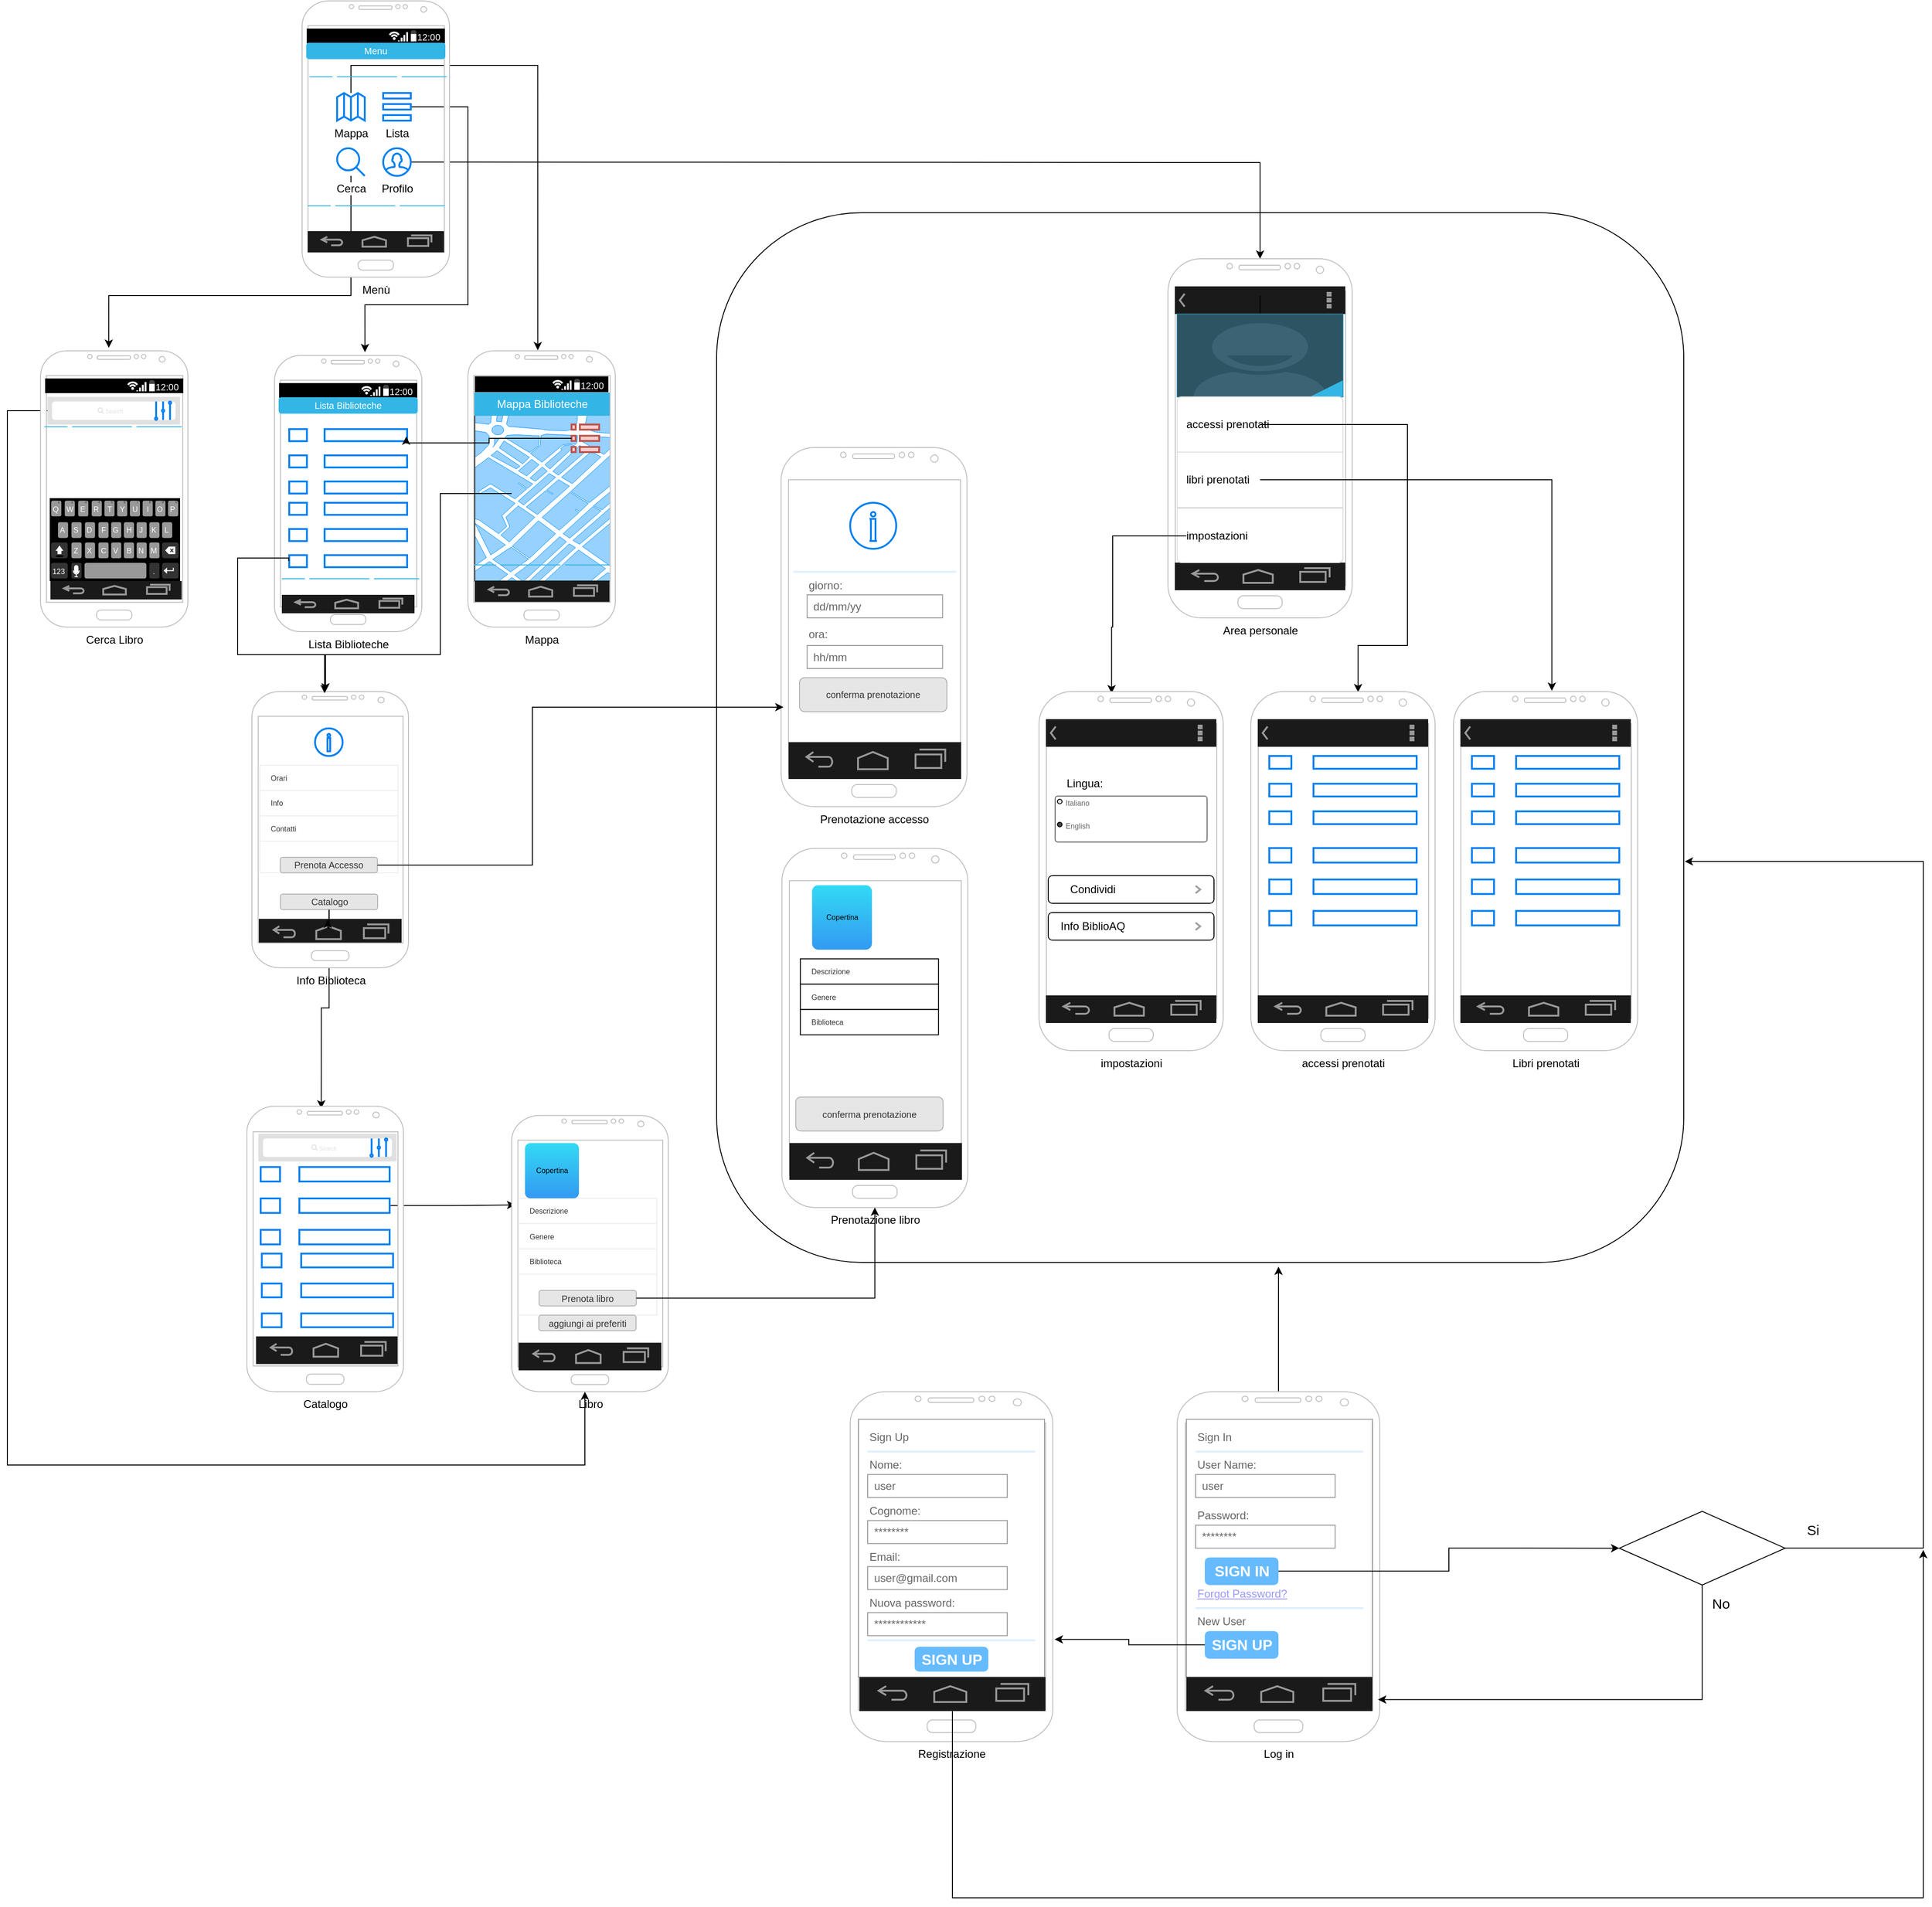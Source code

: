 <mxfile version="14.6.13" type="device"><diagram id="ijI4AhjlAo1xpwLJcFQk" name="Page-1"><mxGraphModel dx="2016" dy="964" grid="1" gridSize="10" guides="1" tooltips="1" connect="1" arrows="1" fold="1" page="1" pageScale="1" pageWidth="827" pageHeight="1169" math="0" shadow="0"><root><mxCell id="0"/><mxCell id="1" parent="0"/><mxCell id="q-O5Uc_T0lp0ECGWSvru-438" value="Ar" style="whiteSpace=wrap;html=1;rounded=1;" parent="1" vertex="1"><mxGeometry x="840" y="400" width="1050" height="1140" as="geometry"/></mxCell><mxCell id="q-O5Uc_T0lp0ECGWSvru-309" style="edgeStyle=orthogonalEdgeStyle;rounded=0;orthogonalLoop=1;jettySize=auto;html=1;entryX=0.474;entryY=-0.002;entryDx=0;entryDy=0;entryPerimeter=0;" parent="1" edge="1"><mxGeometry relative="1" as="geometry"><Array as="points"><mxPoint x="443" y="240"/><mxPoint x="646" y="240"/></Array><mxPoint x="443" y="270" as="sourcePoint"/><mxPoint x="645.84" y="549.4" as="targetPoint"/></mxGeometry></mxCell><mxCell id="q-O5Uc_T0lp0ECGWSvru-310" style="edgeStyle=orthogonalEdgeStyle;rounded=0;orthogonalLoop=1;jettySize=auto;html=1;entryX=0.739;entryY=0.005;entryDx=0;entryDy=0;entryPerimeter=0;" parent="1" edge="1"><mxGeometry relative="1" as="geometry"><Array as="points"><mxPoint x="570" y="285"/><mxPoint x="570" y="500"/><mxPoint x="458" y="500"/></Array><mxPoint x="508" y="285" as="sourcePoint"/><mxPoint x="458.24" y="551.5" as="targetPoint"/></mxGeometry></mxCell><mxCell id="q-O5Uc_T0lp0ECGWSvru-311" style="edgeStyle=orthogonalEdgeStyle;rounded=0;orthogonalLoop=1;jettySize=auto;html=1;entryX=0.463;entryY=-0.011;entryDx=0;entryDy=0;entryPerimeter=0;" parent="1" target="q-O5Uc_T0lp0ECGWSvru-279" edge="1"><mxGeometry relative="1" as="geometry"><Array as="points"><mxPoint x="443" y="490"/><mxPoint x="180" y="490"/></Array><mxPoint x="443" y="360" as="sourcePoint"/></mxGeometry></mxCell><mxCell id="q-O5Uc_T0lp0ECGWSvru-321" style="edgeStyle=orthogonalEdgeStyle;rounded=0;orthogonalLoop=1;jettySize=auto;html=1;" parent="1" target="q-O5Uc_T0lp0ECGWSvru-312" edge="1"><mxGeometry relative="1" as="geometry"><mxPoint x="508" y="345" as="sourcePoint"/></mxGeometry></mxCell><mxCell id="q-O5Uc_T0lp0ECGWSvru-364" style="edgeStyle=orthogonalEdgeStyle;rounded=0;orthogonalLoop=1;jettySize=auto;html=1;" parent="1" source="q-O5Uc_T0lp0ECGWSvru-285" target="q-O5Uc_T0lp0ECGWSvru-340" edge="1"><mxGeometry relative="1" as="geometry"><Array as="points"><mxPoint x="70" y="615"/><mxPoint x="70" y="1760"/><mxPoint x="697" y="1760"/></Array></mxGeometry></mxCell><mxCell id="q-O5Uc_T0lp0ECGWSvru-279" value="Cerca Libro" style="verticalLabelPosition=bottom;verticalAlign=top;html=1;shadow=0;dashed=0;strokeWidth=1;shape=mxgraph.android.phone2;strokeColor=#c0c0c0;" parent="1" vertex="1"><mxGeometry x="106" y="550" width="160" height="300" as="geometry"/></mxCell><mxCell id="q-O5Uc_T0lp0ECGWSvru-280" value="" style="strokeWidth=1;html=1;shadow=0;dashed=0;shape=mxgraph.android.statusBar;align=center;fillColor=#000000;strokeColor=#ffffff;fontColor=#ffffff;fontSize=10;" parent="1" vertex="1"><mxGeometry x="111" y="580" width="150" height="15.83" as="geometry"/></mxCell><mxCell id="q-O5Uc_T0lp0ECGWSvru-281" value="" style="verticalLabelPosition=bottom;verticalAlign=top;html=1;shadow=0;dashed=0;strokeWidth=1;shape=mxgraph.android.indeterminate_progress_bar;strokeColor=#33B5E5;pointerEvents=1;rounded=1;gradientColor=none;" parent="1" vertex="1"><mxGeometry x="110.25" y="630" width="149" height="5" as="geometry"/></mxCell><mxCell id="q-O5Uc_T0lp0ECGWSvru-282" value="" style="verticalLabelPosition=bottom;verticalAlign=top;html=1;shadow=0;dashed=0;strokeWidth=1;shape=mxgraph.android.keyboard;" parent="1" vertex="1"><mxGeometry x="116" y="710" width="141.5" height="90" as="geometry"/></mxCell><mxCell id="q-O5Uc_T0lp0ECGWSvru-283" value="" style="shape=rect;fillColor=#e0e0e0;strokeColor=none;" parent="1" vertex="1"><mxGeometry x="113.5" y="600" width="144" height="30" as="geometry"/></mxCell><mxCell id="q-O5Uc_T0lp0ECGWSvru-284" value="" style="html=1;strokeWidth=1;shadow=0;dashed=0;shape=mxgraph.ios7ui.marginRect;rx=3;ry=3;rectMargin=5;strokeColor=none;" parent="q-O5Uc_T0lp0ECGWSvru-283" vertex="1"><mxGeometry width="144" height="30" as="geometry"/></mxCell><mxCell id="q-O5Uc_T0lp0ECGWSvru-285" value="Search" style="shape=mxgraph.ios7.icons.looking_glass;strokeColor=#e0e0e0;fillColor=none;fontColor=#e0e0e0;labelPosition=right;verticalLabelPosition=middle;align=left;verticalAlign=middle;fontSize=6;fontStyle=0;spacingTop=2;" parent="q-O5Uc_T0lp0ECGWSvru-283" vertex="1"><mxGeometry x="0.5" y="0.5" width="6" height="6" relative="1" as="geometry"><mxPoint x="-17" y="-3" as="offset"/></mxGeometry></mxCell><mxCell id="q-O5Uc_T0lp0ECGWSvru-286" value="" style="html=1;verticalLabelPosition=bottom;align=center;labelBackgroundColor=#ffffff;verticalAlign=top;strokeWidth=2;strokeColor=#0080F0;shadow=0;dashed=0;shape=mxgraph.ios7.icons.volume;pointerEvents=1" parent="q-O5Uc_T0lp0ECGWSvru-283" vertex="1"><mxGeometry x="116.78" y="5" width="17.561" height="20" as="geometry"/></mxCell><mxCell id="q-O5Uc_T0lp0ECGWSvru-287" value="" style="verticalLabelPosition=bottom;verticalAlign=top;html=1;shadow=0;dashed=0;strokeWidth=2;shape=mxgraph.android.navigation_bar_1;fillColor=#1A1A1A;strokeColor=#999999;" parent="1" vertex="1"><mxGeometry x="116.75" y="800" width="142.5" height="20" as="geometry"/></mxCell><mxCell id="q-O5Uc_T0lp0ECGWSvru-312" value="Area personale" style="verticalLabelPosition=bottom;verticalAlign=top;html=1;shadow=0;dashed=0;strokeWidth=1;shape=mxgraph.android.phone2;strokeColor=#c0c0c0;" parent="1" vertex="1"><mxGeometry x="1330" y="450" width="200" height="390" as="geometry"/></mxCell><mxCell id="q-O5Uc_T0lp0ECGWSvru-313" value="" style="verticalLabelPosition=bottom;verticalAlign=top;html=1;shadow=0;dashed=0;strokeWidth=2;shape=mxgraph.android.navigation_bar_1;fillColor=#1A1A1A;strokeColor=#999999;" parent="1" vertex="1"><mxGeometry x="1337.5" y="780" width="185" height="30" as="geometry"/></mxCell><mxCell id="q-O5Uc_T0lp0ECGWSvru-314" value="" style="strokeWidth=1;html=1;shadow=0;dashed=0;shape=mxgraph.android.action_bar;fillColor=#1A1A1A;strokeColor=#c0c0c0;strokeWidth=2;fontColor=#FFFFFF;" parent="1" vertex="1"><mxGeometry x="1337.5" y="480" width="185" height="30" as="geometry"/></mxCell><mxCell id="q-O5Uc_T0lp0ECGWSvru-315" value="" style="edgeStyle=orthogonalEdgeStyle;rounded=0;orthogonalLoop=1;jettySize=auto;html=1;" parent="1" source="q-O5Uc_T0lp0ECGWSvru-316" target="q-O5Uc_T0lp0ECGWSvru-314" edge="1"><mxGeometry relative="1" as="geometry"/></mxCell><mxCell id="q-O5Uc_T0lp0ECGWSvru-316" value="" style="verticalLabelPosition=bottom;verticalAlign=top;html=1;shadow=0;dashed=0;strokeWidth=1;shape=mxgraph.android.contact_badge_focused;" parent="1" vertex="1"><mxGeometry x="1340" y="510" width="180" height="90" as="geometry"/></mxCell><mxCell id="q-O5Uc_T0lp0ECGWSvru-317" value="" style="html=1;shadow=0;dashed=0;shape=mxgraph.bootstrap.rrect;rSize=5;strokeColor=#DFDFDF;html=1;whiteSpace=wrap;fillColor=#FFFFFF;fontColor=#000000;" parent="1" vertex="1"><mxGeometry x="1340" y="600" width="180" height="180" as="geometry"/></mxCell><mxCell id="q-O5Uc_T0lp0ECGWSvru-318" value="accessi prenotati" style="strokeColor=inherit;fillColor=inherit;gradientColor=inherit;fontColor=inherit;html=1;shadow=0;dashed=0;shape=mxgraph.bootstrap.topButton;rSize=5;perimeter=none;whiteSpace=wrap;resizeWidth=1;align=left;spacing=10;" parent="q-O5Uc_T0lp0ECGWSvru-317" vertex="1"><mxGeometry width="180" height="60" relative="1" as="geometry"/></mxCell><mxCell id="q-O5Uc_T0lp0ECGWSvru-319" value="libri prenotati" style="strokeColor=inherit;fillColor=inherit;gradientColor=inherit;fontColor=inherit;html=1;shadow=0;dashed=0;perimeter=none;whiteSpace=wrap;resizeWidth=1;align=left;spacing=10;" parent="q-O5Uc_T0lp0ECGWSvru-317" vertex="1"><mxGeometry width="180" height="60" relative="1" as="geometry"><mxPoint y="60" as="offset"/></mxGeometry></mxCell><mxCell id="q-O5Uc_T0lp0ECGWSvru-320" value="impostazioni" style="strokeColor=inherit;fillColor=inherit;gradientColor=inherit;fontColor=inherit;html=1;shadow=0;dashed=0;shape=mxgraph.bootstrap.bottomButton;rSize=5;perimeter=none;whiteSpace=wrap;resizeWidth=1;resizeHeight=0;align=left;spacing=10;" parent="q-O5Uc_T0lp0ECGWSvru-317" vertex="1"><mxGeometry y="1" width="180" height="59" relative="1" as="geometry"><mxPoint y="-59" as="offset"/></mxGeometry></mxCell><mxCell id="q-O5Uc_T0lp0ECGWSvru-440" style="edgeStyle=orthogonalEdgeStyle;rounded=0;orthogonalLoop=1;jettySize=auto;html=1;entryX=0.582;entryY=0.002;entryDx=0;entryDy=0;entryPerimeter=0;" parent="q-O5Uc_T0lp0ECGWSvru-317" source="q-O5Uc_T0lp0ECGWSvru-318" target="q-O5Uc_T0lp0ECGWSvru-375" edge="1"><mxGeometry relative="1" as="geometry"><Array as="points"><mxPoint x="250" y="30"/><mxPoint x="250" y="270"/><mxPoint x="196" y="270"/></Array></mxGeometry></mxCell><mxCell id="q-O5Uc_T0lp0ECGWSvru-441" style="edgeStyle=orthogonalEdgeStyle;rounded=0;orthogonalLoop=1;jettySize=auto;html=1;entryX=0.534;entryY=-0.002;entryDx=0;entryDy=0;entryPerimeter=0;" parent="q-O5Uc_T0lp0ECGWSvru-317" source="q-O5Uc_T0lp0ECGWSvru-319" target="q-O5Uc_T0lp0ECGWSvru-370" edge="1"><mxGeometry relative="1" as="geometry"/></mxCell><mxCell id="q-O5Uc_T0lp0ECGWSvru-444" style="edgeStyle=orthogonalEdgeStyle;rounded=0;orthogonalLoop=1;jettySize=auto;html=1;entryX=0.394;entryY=0.005;entryDx=0;entryDy=0;entryPerimeter=0;" parent="q-O5Uc_T0lp0ECGWSvru-317" target="q-O5Uc_T0lp0ECGWSvru-426" edge="1"><mxGeometry relative="1" as="geometry"><mxPoint x="10" y="151" as="sourcePoint"/><Array as="points"><mxPoint x="-70" y="151"/><mxPoint x="-70" y="250"/></Array></mxGeometry></mxCell><mxCell id="q-O5Uc_T0lp0ECGWSvru-322" value="" style="html=1;verticalLabelPosition=bottom;align=center;labelBackgroundColor=#ffffff;verticalAlign=top;strokeWidth=2;strokeColor=#0080F0;shadow=0;dashed=0;shape=mxgraph.ios7.icons.info;" parent="1" vertex="1"><mxGeometry x="404" y="960" width="30" height="30" as="geometry"/></mxCell><mxCell id="q-O5Uc_T0lp0ECGWSvru-362" style="edgeStyle=orthogonalEdgeStyle;rounded=0;orthogonalLoop=1;jettySize=auto;html=1;entryX=0.475;entryY=0.008;entryDx=0;entryDy=0;entryPerimeter=0;" parent="1" source="q-O5Uc_T0lp0ECGWSvru-323" target="q-O5Uc_T0lp0ECGWSvru-339" edge="1"><mxGeometry relative="1" as="geometry"/></mxCell><mxCell id="q-O5Uc_T0lp0ECGWSvru-323" value="Catalogo" style="rounded=1;html=1;shadow=0;dashed=0;whiteSpace=wrap;fontSize=10;fillColor=#E6E6E6;align=center;strokeColor=#B3B3B3;fontColor=#333333;" parent="1" vertex="1"><mxGeometry x="366.5" y="1140" width="105.5" height="16.88" as="geometry"/></mxCell><mxCell id="q-O5Uc_T0lp0ECGWSvru-324" value="" style="strokeWidth=1;html=1;shadow=0;dashed=0;shape=mxgraph.android.rrect;rSize=0;strokeColor=#eeeeee;fillColor=#ffffff;gradientColor=none;" parent="1" vertex="1"><mxGeometry x="344" y="1000" width="150" height="116.88" as="geometry"/></mxCell><mxCell id="q-O5Uc_T0lp0ECGWSvru-325" value="Orari" style="strokeColor=inherit;fillColor=inherit;gradientColor=inherit;strokeWidth=1;html=1;shadow=0;dashed=0;shape=mxgraph.android.rrect;rSize=0;align=left;spacingLeft=10;fontSize=8;fontColor=#333333;" parent="q-O5Uc_T0lp0ECGWSvru-324" vertex="1"><mxGeometry width="150" height="27.5" as="geometry"/></mxCell><mxCell id="q-O5Uc_T0lp0ECGWSvru-326" value="Info" style="strokeColor=inherit;fillColor=inherit;gradientColor=inherit;strokeWidth=1;html=1;shadow=0;dashed=0;shape=mxgraph.android.rrect;rSize=0;align=left;spacingLeft=10;fontSize=8;fontColor=#333333;" parent="q-O5Uc_T0lp0ECGWSvru-324" vertex="1"><mxGeometry y="27.5" width="150" height="27.5" as="geometry"/></mxCell><mxCell id="q-O5Uc_T0lp0ECGWSvru-327" value="Contatti" style="strokeColor=inherit;fillColor=inherit;gradientColor=inherit;strokeWidth=1;html=1;shadow=0;dashed=0;shape=mxgraph.android.rrect;rSize=0;align=left;spacingLeft=10;fontSize=8;fontColor=#333333;" parent="q-O5Uc_T0lp0ECGWSvru-324" vertex="1"><mxGeometry y="55.0" width="150" height="27.5" as="geometry"/></mxCell><mxCell id="q-O5Uc_T0lp0ECGWSvru-328" value="Prenota Accesso" style="rounded=1;html=1;shadow=0;dashed=0;whiteSpace=wrap;fontSize=10;fillColor=#E6E6E6;align=center;strokeColor=#B3B3B3;fontColor=#333333;" parent="q-O5Uc_T0lp0ECGWSvru-324" vertex="1"><mxGeometry x="22.25" y="100" width="105.5" height="16.88" as="geometry"/></mxCell><mxCell id="q-O5Uc_T0lp0ECGWSvru-329" value="" style="verticalLabelPosition=bottom;verticalAlign=top;html=1;shadow=0;dashed=0;strokeWidth=2;shape=mxgraph.android.navigation_bar_1;fillColor=#1A1A1A;strokeColor=#999999;" parent="1" vertex="1"><mxGeometry x="343" y="1166.88" width="155" height="30" as="geometry"/></mxCell><mxCell id="q-O5Uc_T0lp0ECGWSvru-330" style="edgeStyle=orthogonalEdgeStyle;rounded=0;orthogonalLoop=1;jettySize=auto;html=1;entryX=0.483;entryY=0.025;entryDx=0;entryDy=0;entryPerimeter=0;" parent="1" source="q-O5Uc_T0lp0ECGWSvru-323" target="q-O5Uc_T0lp0ECGWSvru-329" edge="1"><mxGeometry relative="1" as="geometry"><mxPoint x="420.5" y="1166.88" as="sourcePoint"/><mxPoint x="417.61" y="1307.5" as="targetPoint"/></mxGeometry></mxCell><mxCell id="q-O5Uc_T0lp0ECGWSvru-331" value="Info Biblioteca" style="verticalLabelPosition=bottom;verticalAlign=top;html=1;shadow=0;dashed=0;strokeWidth=1;shape=mxgraph.android.phone2;strokeColor=#c0c0c0;" parent="1" vertex="1"><mxGeometry x="335.5" y="920" width="170" height="300" as="geometry"/></mxCell><mxCell id="q-O5Uc_T0lp0ECGWSvru-332" value="" style="verticalLabelPosition=bottom;verticalAlign=top;html=1;shadow=0;dashed=0;strokeWidth=2;shape=mxgraph.android.navigation_bar_1;fillColor=#1A1A1A;strokeColor=#999999;" parent="1" vertex="1"><mxGeometry x="340" y="1620.32" width="155" height="30" as="geometry"/></mxCell><mxCell id="q-O5Uc_T0lp0ECGWSvru-363" style="edgeStyle=orthogonalEdgeStyle;rounded=0;orthogonalLoop=1;jettySize=auto;html=1;entryX=0.023;entryY=0.324;entryDx=0;entryDy=0;entryPerimeter=0;" parent="1" source="q-O5Uc_T0lp0ECGWSvru-333" target="q-O5Uc_T0lp0ECGWSvru-340" edge="1"><mxGeometry relative="1" as="geometry"/></mxCell><mxCell id="q-O5Uc_T0lp0ECGWSvru-333" value="" style="html=1;verticalLabelPosition=bottom;align=center;labelBackgroundColor=#ffffff;verticalAlign=top;strokeWidth=2;strokeColor=#0080F0;shadow=0;dashed=0;shape=mxgraph.ios7.icons.preferences;pointerEvents=1" parent="1" vertex="1"><mxGeometry x="345" y="1436.32" width="140" height="84" as="geometry"/></mxCell><mxCell id="q-O5Uc_T0lp0ECGWSvru-334" value="" style="html=1;verticalLabelPosition=bottom;align=center;labelBackgroundColor=#ffffff;verticalAlign=top;strokeWidth=2;strokeColor=#0080F0;shadow=0;dashed=0;shape=mxgraph.ios7.icons.preferences;pointerEvents=1" parent="1" vertex="1"><mxGeometry x="346.25" y="1530.32" width="142.5" height="80" as="geometry"/></mxCell><mxCell id="q-O5Uc_T0lp0ECGWSvru-335" value="" style="shape=rect;fillColor=#e0e0e0;strokeColor=none;" parent="1" vertex="1"><mxGeometry x="342.5" y="1400.32" width="150" height="30" as="geometry"/></mxCell><mxCell id="q-O5Uc_T0lp0ECGWSvru-336" value="" style="html=1;strokeWidth=1;shadow=0;dashed=0;shape=mxgraph.ios7ui.marginRect;rx=3;ry=3;rectMargin=5;strokeColor=none;" parent="q-O5Uc_T0lp0ECGWSvru-335" vertex="1"><mxGeometry width="150" height="30" as="geometry"/></mxCell><mxCell id="q-O5Uc_T0lp0ECGWSvru-337" value="Search" style="shape=mxgraph.ios7.icons.looking_glass;strokeColor=#e0e0e0;fillColor=none;fontColor=#e0e0e0;labelPosition=right;verticalLabelPosition=middle;align=left;verticalAlign=middle;fontSize=6;fontStyle=0;spacingTop=2;" parent="q-O5Uc_T0lp0ECGWSvru-335" vertex="1"><mxGeometry x="0.5" y="0.5" width="6" height="6" relative="1" as="geometry"><mxPoint x="-17" y="-3" as="offset"/></mxGeometry></mxCell><mxCell id="q-O5Uc_T0lp0ECGWSvru-338" value="" style="html=1;verticalLabelPosition=bottom;align=center;labelBackgroundColor=#ffffff;verticalAlign=top;strokeWidth=2;strokeColor=#0080F0;shadow=0;dashed=0;shape=mxgraph.ios7.icons.volume;pointerEvents=1" parent="q-O5Uc_T0lp0ECGWSvru-335" vertex="1"><mxGeometry x="121.646" y="5" width="18.293" height="20" as="geometry"/></mxCell><mxCell id="q-O5Uc_T0lp0ECGWSvru-339" value="Catalogo" style="verticalLabelPosition=bottom;verticalAlign=top;html=1;shadow=0;dashed=0;strokeWidth=1;shape=mxgraph.android.phone2;strokeColor=#c0c0c0;" parent="1" vertex="1"><mxGeometry x="330" y="1370.32" width="170" height="310" as="geometry"/></mxCell><mxCell id="q-O5Uc_T0lp0ECGWSvru-340" value="Libro" style="verticalLabelPosition=bottom;verticalAlign=top;html=1;shadow=0;dashed=0;strokeWidth=1;shape=mxgraph.android.phone2;strokeColor=#c0c0c0;" parent="1" vertex="1"><mxGeometry x="617.5" y="1380.32" width="170" height="300" as="geometry"/></mxCell><mxCell id="q-O5Uc_T0lp0ECGWSvru-341" value="" style="strokeWidth=1;html=1;shadow=0;dashed=0;shape=mxgraph.android.rrect;rSize=0;strokeColor=#eeeeee;fillColor=#ffffff;gradientColor=none;" parent="1" vertex="1"><mxGeometry x="625" y="1480.32" width="150" height="116.88" as="geometry"/></mxCell><mxCell id="q-O5Uc_T0lp0ECGWSvru-342" value="Descrizione" style="strokeColor=inherit;fillColor=inherit;gradientColor=inherit;strokeWidth=1;html=1;shadow=0;dashed=0;shape=mxgraph.android.rrect;rSize=0;align=left;spacingLeft=10;fontSize=8;fontColor=#333333;" parent="q-O5Uc_T0lp0ECGWSvru-341" vertex="1"><mxGeometry y="-10" width="150" height="27.5" as="geometry"/></mxCell><mxCell id="q-O5Uc_T0lp0ECGWSvru-343" value="Genere" style="strokeColor=inherit;fillColor=inherit;gradientColor=inherit;strokeWidth=1;html=1;shadow=0;dashed=0;shape=mxgraph.android.rrect;rSize=0;align=left;spacingLeft=10;fontSize=8;fontColor=#333333;" parent="q-O5Uc_T0lp0ECGWSvru-341" vertex="1"><mxGeometry y="17.5" width="150" height="27.5" as="geometry"/></mxCell><mxCell id="q-O5Uc_T0lp0ECGWSvru-344" value="Biblioteca" style="strokeColor=inherit;fillColor=inherit;gradientColor=inherit;strokeWidth=1;html=1;shadow=0;dashed=0;shape=mxgraph.android.rrect;rSize=0;align=left;spacingLeft=10;fontSize=8;fontColor=#333333;" parent="q-O5Uc_T0lp0ECGWSvru-341" vertex="1"><mxGeometry y="45.0" width="150" height="27.5" as="geometry"/></mxCell><mxCell id="q-O5Uc_T0lp0ECGWSvru-345" value="Prenota libro" style="rounded=1;html=1;shadow=0;dashed=0;whiteSpace=wrap;fontSize=10;fillColor=#E6E6E6;align=center;strokeColor=#B3B3B3;fontColor=#333333;" parent="q-O5Uc_T0lp0ECGWSvru-341" vertex="1"><mxGeometry x="22.25" y="90" width="105.5" height="16.88" as="geometry"/></mxCell><mxCell id="q-O5Uc_T0lp0ECGWSvru-346" value="" style="verticalLabelPosition=bottom;verticalAlign=top;html=1;shadow=0;dashed=0;strokeWidth=2;shape=mxgraph.android.navigation_bar_1;fillColor=#1A1A1A;strokeColor=#999999;" parent="1" vertex="1"><mxGeometry x="625" y="1627.2" width="155" height="30" as="geometry"/></mxCell><mxCell id="q-O5Uc_T0lp0ECGWSvru-347" value="Copertina" style="html=1;strokeWidth=1;shadow=0;dashed=0;shape=mxgraph.ios7ui.icon;fontSize=8;buttonText=;whiteSpace=wrap;align=center;opacity=80;" parent="1" vertex="1"><mxGeometry x="632" y="1410.32" width="58.5" height="60" as="geometry"/></mxCell><mxCell id="q-O5Uc_T0lp0ECGWSvru-348" value="aggiungi ai preferiti" style="rounded=1;html=1;shadow=0;dashed=0;whiteSpace=wrap;fontSize=10;fillColor=#E6E6E6;align=center;strokeColor=#B3B3B3;fontColor=#333333;" parent="1" vertex="1"><mxGeometry x="647" y="1597.2" width="105.5" height="16.88" as="geometry"/></mxCell><mxCell id="q-O5Uc_T0lp0ECGWSvru-370" value="Libri prenotati" style="verticalLabelPosition=bottom;verticalAlign=top;html=1;shadow=0;dashed=0;strokeWidth=1;shape=mxgraph.android.phone2;strokeColor=#c0c0c0;" parent="1" vertex="1"><mxGeometry x="1640" y="920" width="200" height="390" as="geometry"/></mxCell><mxCell id="q-O5Uc_T0lp0ECGWSvru-371" value="" style="verticalLabelPosition=bottom;verticalAlign=top;html=1;shadow=0;dashed=0;strokeWidth=2;shape=mxgraph.android.navigation_bar_1;fillColor=#1A1A1A;strokeColor=#999999;" parent="1" vertex="1"><mxGeometry x="1647.5" y="1250" width="185" height="30" as="geometry"/></mxCell><mxCell id="q-O5Uc_T0lp0ECGWSvru-372" value="" style="strokeWidth=1;html=1;shadow=0;dashed=0;shape=mxgraph.android.action_bar;fillColor=#1A1A1A;strokeColor=#c0c0c0;strokeWidth=2;fontColor=#FFFFFF;" parent="1" vertex="1"><mxGeometry x="1647.5" y="950" width="185" height="30" as="geometry"/></mxCell><mxCell id="q-O5Uc_T0lp0ECGWSvru-373" value="" style="html=1;verticalLabelPosition=bottom;align=center;labelBackgroundColor=#ffffff;verticalAlign=top;strokeWidth=2;strokeColor=#0080F0;shadow=0;dashed=0;shape=mxgraph.ios7.icons.preferences;pointerEvents=1" parent="1" vertex="1"><mxGeometry x="1660" y="990.0" width="160" height="74" as="geometry"/></mxCell><mxCell id="q-O5Uc_T0lp0ECGWSvru-374" value="" style="html=1;verticalLabelPosition=bottom;align=center;labelBackgroundColor=#ffffff;verticalAlign=top;strokeWidth=2;strokeColor=#0080F0;shadow=0;dashed=0;shape=mxgraph.ios7.icons.preferences;pointerEvents=1" parent="1" vertex="1"><mxGeometry x="1660" y="1090" width="160" height="84" as="geometry"/></mxCell><mxCell id="q-O5Uc_T0lp0ECGWSvru-375" value="accessi prenotati" style="verticalLabelPosition=bottom;verticalAlign=top;html=1;shadow=0;dashed=0;strokeWidth=1;shape=mxgraph.android.phone2;strokeColor=#c0c0c0;" parent="1" vertex="1"><mxGeometry x="1420" y="920" width="200" height="390" as="geometry"/></mxCell><mxCell id="q-O5Uc_T0lp0ECGWSvru-376" value="" style="verticalLabelPosition=bottom;verticalAlign=top;html=1;shadow=0;dashed=0;strokeWidth=2;shape=mxgraph.android.navigation_bar_1;fillColor=#1A1A1A;strokeColor=#999999;" parent="1" vertex="1"><mxGeometry x="1427.5" y="1250" width="185" height="30" as="geometry"/></mxCell><mxCell id="q-O5Uc_T0lp0ECGWSvru-377" value="" style="strokeWidth=1;html=1;shadow=0;dashed=0;shape=mxgraph.android.action_bar;fillColor=#1A1A1A;strokeColor=#c0c0c0;strokeWidth=2;fontColor=#FFFFFF;" parent="1" vertex="1"><mxGeometry x="1427.5" y="950" width="185" height="30" as="geometry"/></mxCell><mxCell id="q-O5Uc_T0lp0ECGWSvru-378" value="" style="html=1;verticalLabelPosition=bottom;align=center;labelBackgroundColor=#ffffff;verticalAlign=top;strokeWidth=2;strokeColor=#0080F0;shadow=0;dashed=0;shape=mxgraph.ios7.icons.preferences;pointerEvents=1" parent="1" vertex="1"><mxGeometry x="1440" y="990" width="160" height="74" as="geometry"/></mxCell><mxCell id="q-O5Uc_T0lp0ECGWSvru-379" value="" style="html=1;verticalLabelPosition=bottom;align=center;labelBackgroundColor=#ffffff;verticalAlign=top;strokeWidth=2;strokeColor=#0080F0;shadow=0;dashed=0;shape=mxgraph.ios7.icons.preferences;pointerEvents=1" parent="1" vertex="1"><mxGeometry x="1440" y="1090" width="160" height="84" as="geometry"/></mxCell><mxCell id="q-O5Uc_T0lp0ECGWSvru-448" style="edgeStyle=orthogonalEdgeStyle;rounded=0;orthogonalLoop=1;jettySize=auto;html=1;entryX=0.581;entryY=1.004;entryDx=0;entryDy=0;entryPerimeter=0;" parent="1" source="q-O5Uc_T0lp0ECGWSvru-380" target="q-O5Uc_T0lp0ECGWSvru-438" edge="1"><mxGeometry relative="1" as="geometry"/></mxCell><object label="Log in" placeholders="1" id="q-O5Uc_T0lp0ECGWSvru-380"><mxCell style="verticalLabelPosition=bottom;verticalAlign=top;html=1;shadow=0;dashed=0;strokeWidth=1;shape=mxgraph.android.phone2;strokeColor=#c0c0c0;" parent="1" vertex="1"><mxGeometry x="1340" y="1680.32" width="220" height="380" as="geometry"/></mxCell></object><mxCell id="q-O5Uc_T0lp0ECGWSvru-381" value="" style="strokeWidth=1;shadow=0;dashed=0;align=center;html=1;shape=mxgraph.mockup.forms.rrect;rSize=0;strokeColor=#999999;fillColor=#ffffff;" parent="1" vertex="1"><mxGeometry x="1350" y="1710.32" width="202" height="280" as="geometry"/></mxCell><mxCell id="q-O5Uc_T0lp0ECGWSvru-382" value="Sign In" style="strokeWidth=1;shadow=0;dashed=0;align=center;html=1;shape=mxgraph.mockup.forms.anchor;fontSize=12;fontColor=#666666;align=left;resizeWidth=1;spacingLeft=0;" parent="q-O5Uc_T0lp0ECGWSvru-381" vertex="1"><mxGeometry width="101.0" height="20" relative="1" as="geometry"><mxPoint x="10" y="10" as="offset"/></mxGeometry></mxCell><mxCell id="q-O5Uc_T0lp0ECGWSvru-383" value="" style="shape=line;strokeColor=#ddeeff;strokeWidth=2;html=1;resizeWidth=1;" parent="q-O5Uc_T0lp0ECGWSvru-381" vertex="1"><mxGeometry width="181.8" height="10" relative="1" as="geometry"><mxPoint x="10" y="30" as="offset"/></mxGeometry></mxCell><mxCell id="q-O5Uc_T0lp0ECGWSvru-384" value="User Name:" style="strokeWidth=1;shadow=0;dashed=0;align=center;html=1;shape=mxgraph.mockup.forms.anchor;fontSize=12;fontColor=#666666;align=left;resizeWidth=1;spacingLeft=0;" parent="q-O5Uc_T0lp0ECGWSvru-381" vertex="1"><mxGeometry width="101.0" height="20" relative="1" as="geometry"><mxPoint x="10" y="40" as="offset"/></mxGeometry></mxCell><mxCell id="q-O5Uc_T0lp0ECGWSvru-385" value="user" style="strokeWidth=1;shadow=0;dashed=0;align=center;html=1;shape=mxgraph.mockup.forms.rrect;rSize=0;strokeColor=#999999;fontColor=#666666;align=left;spacingLeft=5;resizeWidth=1;" parent="q-O5Uc_T0lp0ECGWSvru-381" vertex="1"><mxGeometry width="151.5" height="25" relative="1" as="geometry"><mxPoint x="10" y="60" as="offset"/></mxGeometry></mxCell><mxCell id="q-O5Uc_T0lp0ECGWSvru-386" value="Password:" style="strokeWidth=1;shadow=0;dashed=0;align=center;html=1;shape=mxgraph.mockup.forms.anchor;fontSize=12;fontColor=#666666;align=left;resizeWidth=1;spacingLeft=0;" parent="q-O5Uc_T0lp0ECGWSvru-381" vertex="1"><mxGeometry width="101.0" height="20" relative="1" as="geometry"><mxPoint x="10" y="95" as="offset"/></mxGeometry></mxCell><mxCell id="q-O5Uc_T0lp0ECGWSvru-387" value="********" style="strokeWidth=1;shadow=0;dashed=0;align=center;html=1;shape=mxgraph.mockup.forms.rrect;rSize=0;strokeColor=#999999;fontColor=#666666;align=left;spacingLeft=5;resizeWidth=1;" parent="q-O5Uc_T0lp0ECGWSvru-381" vertex="1"><mxGeometry width="151.5" height="25" relative="1" as="geometry"><mxPoint x="10" y="115" as="offset"/></mxGeometry></mxCell><mxCell id="q-O5Uc_T0lp0ECGWSvru-388" value="SIGN IN" style="strokeWidth=1;shadow=0;dashed=0;align=center;html=1;shape=mxgraph.mockup.forms.rrect;rSize=5;strokeColor=none;fontColor=#ffffff;fillColor=#66bbff;fontSize=16;fontStyle=1;" parent="q-O5Uc_T0lp0ECGWSvru-381" vertex="1"><mxGeometry y="1" width="80" height="30" relative="1" as="geometry"><mxPoint x="20" y="-130" as="offset"/></mxGeometry></mxCell><mxCell id="q-O5Uc_T0lp0ECGWSvru-389" value="Forgot Password?" style="strokeWidth=1;shadow=0;dashed=0;align=center;html=1;shape=mxgraph.mockup.forms.anchor;fontSize=12;fontColor=#9999ff;align=left;spacingLeft=0;fontStyle=4;resizeWidth=1;" parent="q-O5Uc_T0lp0ECGWSvru-381" vertex="1"><mxGeometry y="1" width="151.5" height="20" relative="1" as="geometry"><mxPoint x="10" y="-100" as="offset"/></mxGeometry></mxCell><mxCell id="q-O5Uc_T0lp0ECGWSvru-390" value="" style="shape=line;strokeColor=#ddeeff;strokeWidth=2;html=1;resizeWidth=1;" parent="q-O5Uc_T0lp0ECGWSvru-381" vertex="1"><mxGeometry y="1" width="181.8" height="10" relative="1" as="geometry"><mxPoint x="10.1" y="-80" as="offset"/></mxGeometry></mxCell><mxCell id="q-O5Uc_T0lp0ECGWSvru-391" value="New User" style="strokeWidth=1;shadow=0;dashed=0;align=center;html=1;shape=mxgraph.mockup.forms.anchor;fontSize=12;fontColor=#666666;align=left;spacingLeft=0;resizeWidth=1;" parent="q-O5Uc_T0lp0ECGWSvru-381" vertex="1"><mxGeometry y="1" width="151.5" height="20" relative="1" as="geometry"><mxPoint x="10" y="-70" as="offset"/></mxGeometry></mxCell><mxCell id="q-O5Uc_T0lp0ECGWSvru-392" value="SIGN UP" style="strokeWidth=1;shadow=0;dashed=0;align=center;html=1;shape=mxgraph.mockup.forms.rrect;rSize=5;strokeColor=none;fontColor=#ffffff;fillColor=#66bbff;fontSize=16;fontStyle=1;" parent="q-O5Uc_T0lp0ECGWSvru-381" vertex="1"><mxGeometry y="1" width="80" height="30" relative="1" as="geometry"><mxPoint x="20" y="-50" as="offset"/></mxGeometry></mxCell><mxCell id="q-O5Uc_T0lp0ECGWSvru-449" style="edgeStyle=orthogonalEdgeStyle;rounded=0;orthogonalLoop=1;jettySize=auto;html=1;entryX=1.009;entryY=0.708;entryDx=0;entryDy=0;entryPerimeter=0;" parent="q-O5Uc_T0lp0ECGWSvru-381" source="q-O5Uc_T0lp0ECGWSvru-392" target="q-O5Uc_T0lp0ECGWSvru-394" edge="1"><mxGeometry relative="1" as="geometry"/></mxCell><mxCell id="q-O5Uc_T0lp0ECGWSvru-456" style="edgeStyle=orthogonalEdgeStyle;rounded=0;orthogonalLoop=1;jettySize=auto;html=1;entryX=0;entryY=0.5;entryDx=0;entryDy=0;" parent="q-O5Uc_T0lp0ECGWSvru-381" source="q-O5Uc_T0lp0ECGWSvru-388" target="q-O5Uc_T0lp0ECGWSvru-450" edge="1"><mxGeometry relative="1" as="geometry"/></mxCell><mxCell id="q-O5Uc_T0lp0ECGWSvru-393" value="" style="verticalLabelPosition=bottom;verticalAlign=top;html=1;shadow=0;dashed=0;strokeWidth=2;shape=mxgraph.android.navigation_bar_1;fillColor=#1A1A1A;strokeColor=#999999;" parent="1" vertex="1"><mxGeometry x="1350" y="1990.32" width="202" height="36.88" as="geometry"/></mxCell><object label="Registrazione" placeholders="1" id="q-O5Uc_T0lp0ECGWSvru-394"><mxCell style="verticalLabelPosition=bottom;verticalAlign=top;html=1;shadow=0;dashed=0;strokeWidth=1;shape=mxgraph.android.phone2;strokeColor=#c0c0c0;" parent="1" vertex="1"><mxGeometry x="985" y="1680.32" width="220" height="380" as="geometry"/></mxCell></object><mxCell id="q-O5Uc_T0lp0ECGWSvru-395" value="" style="strokeWidth=1;shadow=0;dashed=0;align=center;html=1;shape=mxgraph.mockup.forms.rrect;rSize=0;strokeColor=#999999;fillColor=#ffffff;" parent="1" vertex="1"><mxGeometry x="994" y="1710.32" width="202" height="280" as="geometry"/></mxCell><mxCell id="q-O5Uc_T0lp0ECGWSvru-396" value="Sign Up" style="strokeWidth=1;shadow=0;dashed=0;align=center;html=1;shape=mxgraph.mockup.forms.anchor;fontSize=12;fontColor=#666666;align=left;resizeWidth=1;spacingLeft=0;" parent="q-O5Uc_T0lp0ECGWSvru-395" vertex="1"><mxGeometry width="101.0" height="20" relative="1" as="geometry"><mxPoint x="10" y="10" as="offset"/></mxGeometry></mxCell><mxCell id="q-O5Uc_T0lp0ECGWSvru-397" value="" style="shape=line;strokeColor=#ddeeff;strokeWidth=2;html=1;resizeWidth=1;" parent="q-O5Uc_T0lp0ECGWSvru-395" vertex="1"><mxGeometry width="181.8" height="10" relative="1" as="geometry"><mxPoint x="10" y="30" as="offset"/></mxGeometry></mxCell><mxCell id="q-O5Uc_T0lp0ECGWSvru-398" value="Nome:" style="strokeWidth=1;shadow=0;dashed=0;align=center;html=1;shape=mxgraph.mockup.forms.anchor;fontSize=12;fontColor=#666666;align=left;resizeWidth=1;spacingLeft=0;" parent="q-O5Uc_T0lp0ECGWSvru-395" vertex="1"><mxGeometry width="101.0" height="20" relative="1" as="geometry"><mxPoint x="10" y="40" as="offset"/></mxGeometry></mxCell><mxCell id="q-O5Uc_T0lp0ECGWSvru-399" value="user" style="strokeWidth=1;shadow=0;dashed=0;align=center;html=1;shape=mxgraph.mockup.forms.rrect;rSize=0;strokeColor=#999999;fontColor=#666666;align=left;spacingLeft=5;resizeWidth=1;" parent="q-O5Uc_T0lp0ECGWSvru-395" vertex="1"><mxGeometry width="151.5" height="25" relative="1" as="geometry"><mxPoint x="10" y="60" as="offset"/></mxGeometry></mxCell><mxCell id="q-O5Uc_T0lp0ECGWSvru-400" value="Cognome:" style="strokeWidth=1;shadow=0;dashed=0;align=center;html=1;shape=mxgraph.mockup.forms.anchor;fontSize=12;fontColor=#666666;align=left;resizeWidth=1;spacingLeft=0;" parent="q-O5Uc_T0lp0ECGWSvru-395" vertex="1"><mxGeometry width="101.0" height="20" relative="1" as="geometry"><mxPoint x="10" y="90" as="offset"/></mxGeometry></mxCell><mxCell id="q-O5Uc_T0lp0ECGWSvru-401" value="********" style="strokeWidth=1;shadow=0;dashed=0;align=center;html=1;shape=mxgraph.mockup.forms.rrect;rSize=0;strokeColor=#999999;fontColor=#666666;align=left;spacingLeft=5;resizeWidth=1;" parent="q-O5Uc_T0lp0ECGWSvru-395" vertex="1"><mxGeometry width="151.5" height="25" relative="1" as="geometry"><mxPoint x="10" y="110" as="offset"/></mxGeometry></mxCell><mxCell id="q-O5Uc_T0lp0ECGWSvru-402" value="SIGN UP" style="strokeWidth=1;shadow=0;dashed=0;align=center;html=1;shape=mxgraph.mockup.forms.rrect;rSize=5;strokeColor=none;fontColor=#ffffff;fillColor=#66bbff;fontSize=16;fontStyle=1;" parent="q-O5Uc_T0lp0ECGWSvru-395" vertex="1"><mxGeometry y="1" width="80" height="27" relative="1" as="geometry"><mxPoint x="61" y="-33" as="offset"/></mxGeometry></mxCell><mxCell id="q-O5Uc_T0lp0ECGWSvru-403" value="" style="shape=line;strokeColor=#ddeeff;strokeWidth=2;html=1;resizeWidth=1;" parent="q-O5Uc_T0lp0ECGWSvru-395" vertex="1"><mxGeometry y="1" width="181.8" height="10" relative="1" as="geometry"><mxPoint x="10.1" y="-45" as="offset"/></mxGeometry></mxCell><mxCell id="q-O5Uc_T0lp0ECGWSvru-404" value="user@gmail.com" style="strokeWidth=1;shadow=0;dashed=0;align=center;html=1;shape=mxgraph.mockup.forms.rrect;rSize=0;strokeColor=#999999;fontColor=#666666;align=left;spacingLeft=5;resizeWidth=1;" parent="q-O5Uc_T0lp0ECGWSvru-395" vertex="1"><mxGeometry x="10" y="160" width="151.5" height="25" as="geometry"/></mxCell><mxCell id="q-O5Uc_T0lp0ECGWSvru-405" value="Email:" style="strokeWidth=1;shadow=0;dashed=0;align=center;html=1;shape=mxgraph.mockup.forms.anchor;fontSize=12;fontColor=#666666;align=left;resizeWidth=1;spacingLeft=0;" parent="q-O5Uc_T0lp0ECGWSvru-395" vertex="1"><mxGeometry x="10" y="140" width="101.0" height="20" as="geometry"/></mxCell><mxCell id="q-O5Uc_T0lp0ECGWSvru-406" value="************" style="strokeWidth=1;shadow=0;dashed=0;align=center;html=1;shape=mxgraph.mockup.forms.rrect;rSize=0;strokeColor=#999999;fontColor=#666666;align=left;spacingLeft=5;resizeWidth=1;" parent="q-O5Uc_T0lp0ECGWSvru-395" vertex="1"><mxGeometry x="10" y="210" width="151.5" height="25" as="geometry"/></mxCell><mxCell id="q-O5Uc_T0lp0ECGWSvru-407" value="Nuova password:" style="strokeWidth=1;shadow=0;dashed=0;align=center;html=1;shape=mxgraph.mockup.forms.anchor;fontSize=12;fontColor=#666666;align=left;resizeWidth=1;spacingLeft=0;" parent="q-O5Uc_T0lp0ECGWSvru-395" vertex="1"><mxGeometry x="10" y="190" width="101.0" height="20" as="geometry"/></mxCell><mxCell id="q-O5Uc_T0lp0ECGWSvru-461" style="edgeStyle=orthogonalEdgeStyle;rounded=0;orthogonalLoop=1;jettySize=auto;html=1;" parent="1" source="q-O5Uc_T0lp0ECGWSvru-408" edge="1"><mxGeometry relative="1" as="geometry"><mxPoint x="2150.0" y="1852.222" as="targetPoint"/><Array as="points"><mxPoint x="1096" y="2230"/><mxPoint x="2150" y="2230"/></Array></mxGeometry></mxCell><mxCell id="q-O5Uc_T0lp0ECGWSvru-408" value="" style="verticalLabelPosition=bottom;verticalAlign=top;html=1;shadow=0;dashed=0;strokeWidth=2;shape=mxgraph.android.navigation_bar_1;fillColor=#1A1A1A;strokeColor=#999999;" parent="1" vertex="1"><mxGeometry x="995" y="1990.32" width="202" height="36.88" as="geometry"/></mxCell><mxCell id="q-O5Uc_T0lp0ECGWSvru-409" value="Prenotazione libro" style="verticalLabelPosition=bottom;verticalAlign=top;html=1;shadow=0;dashed=0;strokeWidth=1;shape=mxgraph.android.phone2;strokeColor=#c0c0c0;" parent="1" vertex="1"><mxGeometry x="910.9" y="1090.32" width="201.8" height="390" as="geometry"/></mxCell><mxCell id="q-O5Uc_T0lp0ECGWSvru-410" value="conferma prenotazione" style="rounded=1;html=1;shadow=0;dashed=0;whiteSpace=wrap;fontSize=10;fillColor=#E6E6E6;align=center;strokeColor=#B3B3B3;fontColor=#333333;" parent="1" vertex="1"><mxGeometry x="925.9" y="1360.32" width="160" height="36.88" as="geometry"/></mxCell><mxCell id="q-O5Uc_T0lp0ECGWSvru-411" value="" style="verticalLabelPosition=bottom;verticalAlign=top;html=1;shadow=0;dashed=0;strokeWidth=2;shape=mxgraph.android.navigation_bar_1;fillColor=#1A1A1A;strokeColor=#999999;" parent="1" vertex="1"><mxGeometry x="919.05" y="1410.32" width="187.3" height="40" as="geometry"/></mxCell><mxCell id="q-O5Uc_T0lp0ECGWSvru-412" value="Descrizione" style="strokeColor=inherit;fillColor=inherit;gradientColor=inherit;strokeWidth=1;html=1;shadow=0;dashed=0;shape=mxgraph.android.rrect;rSize=0;align=left;spacingLeft=10;fontSize=8;fontColor=#333333;" parent="1" vertex="1"><mxGeometry x="930.9" y="1210.32" width="150" height="27.5" as="geometry"/></mxCell><mxCell id="q-O5Uc_T0lp0ECGWSvru-413" value="Genere" style="strokeColor=inherit;fillColor=inherit;gradientColor=inherit;strokeWidth=1;html=1;shadow=0;dashed=0;shape=mxgraph.android.rrect;rSize=0;align=left;spacingLeft=10;fontSize=8;fontColor=#333333;" parent="1" vertex="1"><mxGeometry x="930.9" y="1237.82" width="150" height="27.5" as="geometry"/></mxCell><mxCell id="q-O5Uc_T0lp0ECGWSvru-414" value="Biblioteca" style="strokeColor=inherit;fillColor=inherit;gradientColor=inherit;strokeWidth=1;html=1;shadow=0;dashed=0;shape=mxgraph.android.rrect;rSize=0;align=left;spacingLeft=10;fontSize=8;fontColor=#333333;" parent="1" vertex="1"><mxGeometry x="930.9" y="1265.32" width="150" height="27.5" as="geometry"/></mxCell><mxCell id="q-O5Uc_T0lp0ECGWSvru-415" value="Copertina" style="html=1;strokeWidth=1;shadow=0;dashed=0;shape=mxgraph.ios7ui.icon;fontSize=8;buttonText=;whiteSpace=wrap;align=center;opacity=80;" parent="1" vertex="1"><mxGeometry x="943.65" y="1130.32" width="65" height="70" as="geometry"/></mxCell><mxCell id="q-O5Uc_T0lp0ECGWSvru-416" value="Prenotazione accesso" style="verticalLabelPosition=bottom;verticalAlign=top;html=1;shadow=0;dashed=0;strokeWidth=1;shape=mxgraph.android.phone2;strokeColor=#c0c0c0;" parent="1" vertex="1"><mxGeometry x="910" y="655" width="201.8" height="390" as="geometry"/></mxCell><mxCell id="q-O5Uc_T0lp0ECGWSvru-417" value="conferma prenotazione" style="rounded=1;html=1;shadow=0;dashed=0;whiteSpace=wrap;fontSize=10;fillColor=#E6E6E6;align=center;strokeColor=#B3B3B3;fontColor=#333333;" parent="1" vertex="1"><mxGeometry x="930" y="905" width="160" height="36.88" as="geometry"/></mxCell><mxCell id="q-O5Uc_T0lp0ECGWSvru-418" value="" style="verticalLabelPosition=bottom;verticalAlign=top;html=1;shadow=0;dashed=0;strokeWidth=2;shape=mxgraph.android.navigation_bar_1;fillColor=#1A1A1A;strokeColor=#999999;" parent="1" vertex="1"><mxGeometry x="918.15" y="975" width="187.3" height="40" as="geometry"/></mxCell><mxCell id="q-O5Uc_T0lp0ECGWSvru-419" value="" style="shape=line;strokeColor=#ddeeff;strokeWidth=2;html=1;resizeWidth=1;" parent="1" vertex="1"><mxGeometry x="923.6" y="785" width="176.4" height="10" as="geometry"/></mxCell><mxCell id="q-O5Uc_T0lp0ECGWSvru-420" value="giorno:" style="strokeWidth=1;shadow=0;dashed=0;align=center;html=1;shape=mxgraph.mockup.forms.anchor;fontSize=12;fontColor=#666666;align=left;resizeWidth=1;spacingLeft=0;" parent="1" vertex="1"><mxGeometry x="938.3" y="795" width="98.0" height="20" as="geometry"/></mxCell><mxCell id="q-O5Uc_T0lp0ECGWSvru-421" value="dd/mm/yy" style="strokeWidth=1;shadow=0;dashed=0;align=center;html=1;shape=mxgraph.mockup.forms.rrect;rSize=0;strokeColor=#999999;fontColor=#666666;align=left;spacingLeft=5;resizeWidth=1;" parent="1" vertex="1"><mxGeometry x="938.3" y="815" width="147" height="25" as="geometry"/></mxCell><mxCell id="q-O5Uc_T0lp0ECGWSvru-422" value="ora:" style="strokeWidth=1;shadow=0;dashed=0;align=center;html=1;shape=mxgraph.mockup.forms.anchor;fontSize=12;fontColor=#666666;align=left;resizeWidth=1;spacingLeft=0;" parent="1" vertex="1"><mxGeometry x="938.3" y="845" width="98" height="25" as="geometry"/></mxCell><mxCell id="q-O5Uc_T0lp0ECGWSvru-423" value="hh/mm" style="strokeWidth=1;shadow=0;dashed=0;align=center;html=1;shape=mxgraph.mockup.forms.rrect;rSize=0;strokeColor=#999999;fontColor=#666666;align=left;spacingLeft=5;resizeWidth=1;" parent="1" vertex="1"><mxGeometry x="938.3" y="870" width="147" height="25" as="geometry"/></mxCell><mxCell id="q-O5Uc_T0lp0ECGWSvru-424" value="" style="html=1;verticalLabelPosition=bottom;align=center;labelBackgroundColor=#ffffff;verticalAlign=top;strokeWidth=2;strokeColor=#0080F0;shadow=0;dashed=0;shape=mxgraph.ios7.icons.info;" parent="1" vertex="1"><mxGeometry x="985" y="715" width="50" height="50" as="geometry"/></mxCell><mxCell id="q-O5Uc_T0lp0ECGWSvru-425" value="" style="rounded=1;whiteSpace=wrap;html=1;" parent="1" vertex="1"><mxGeometry x="1200" y="1120" width="180" height="30" as="geometry"/></mxCell><mxCell id="q-O5Uc_T0lp0ECGWSvru-426" value="impostazioni" style="verticalLabelPosition=bottom;verticalAlign=top;html=1;shadow=0;dashed=0;strokeWidth=1;shape=mxgraph.android.phone2;strokeColor=#c0c0c0;" parent="1" vertex="1"><mxGeometry x="1190" y="920" width="200" height="390" as="geometry"/></mxCell><mxCell id="q-O5Uc_T0lp0ECGWSvru-427" value="" style="verticalLabelPosition=bottom;verticalAlign=top;html=1;shadow=0;dashed=0;strokeWidth=2;shape=mxgraph.android.navigation_bar_1;fillColor=#1A1A1A;strokeColor=#999999;" parent="1" vertex="1"><mxGeometry x="1197.5" y="1250" width="185" height="30" as="geometry"/></mxCell><mxCell id="q-O5Uc_T0lp0ECGWSvru-428" value="" style="strokeWidth=1;html=1;shadow=0;dashed=0;shape=mxgraph.android.action_bar;fillColor=#1A1A1A;strokeColor=#c0c0c0;strokeWidth=2;fontColor=#FFFFFF;" parent="1" vertex="1"><mxGeometry x="1197.5" y="950" width="185" height="30" as="geometry"/></mxCell><mxCell id="q-O5Uc_T0lp0ECGWSvru-431" value="Lingua:&amp;nbsp;" style="text;html=1;align=center;verticalAlign=middle;resizable=0;points=[];autosize=1;strokeColor=none;" parent="1" vertex="1"><mxGeometry x="1211" y="1010" width="60" height="20" as="geometry"/></mxCell><mxCell id="q-O5Uc_T0lp0ECGWSvru-432" value="Condividi" style="text;html=1;align=center;verticalAlign=middle;resizable=0;points=[];autosize=1;strokeColor=none;" parent="1" vertex="1"><mxGeometry x="1217.5" y="1125" width="60" height="20" as="geometry"/></mxCell><mxCell id="q-O5Uc_T0lp0ECGWSvru-433" value="" style="html=1;verticalLabelPosition=bottom;labelBackgroundColor=#ffffff;verticalAlign=top;shadow=0;dashed=0;strokeWidth=2;shape=mxgraph.ios7.misc.more;strokeColor=#a0a0a0;" parent="1" vertex="1"><mxGeometry x="1360" y="1131" width="5" height="8" as="geometry"/></mxCell><mxCell id="q-O5Uc_T0lp0ECGWSvru-435" value="" style="rounded=1;whiteSpace=wrap;html=1;" parent="1" vertex="1"><mxGeometry x="1200" y="1160" width="180" height="30" as="geometry"/></mxCell><mxCell id="q-O5Uc_T0lp0ECGWSvru-436" value="" style="html=1;verticalLabelPosition=bottom;labelBackgroundColor=#ffffff;verticalAlign=top;shadow=0;dashed=0;strokeWidth=2;shape=mxgraph.ios7.misc.more;strokeColor=#a0a0a0;" parent="1" vertex="1"><mxGeometry x="1360" y="1171" width="5" height="8" as="geometry"/></mxCell><mxCell id="q-O5Uc_T0lp0ECGWSvru-437" value="Info BiblioAQ" style="text;html=1;align=center;verticalAlign=middle;resizable=0;points=[];autosize=1;strokeColor=none;" parent="1" vertex="1"><mxGeometry x="1202.5" y="1165" width="90" height="20" as="geometry"/></mxCell><mxCell id="q-O5Uc_T0lp0ECGWSvru-445" style="edgeStyle=orthogonalEdgeStyle;rounded=0;orthogonalLoop=1;jettySize=auto;html=1;entryX=0.013;entryY=0.723;entryDx=0;entryDy=0;entryPerimeter=0;" parent="1" source="q-O5Uc_T0lp0ECGWSvru-328" target="q-O5Uc_T0lp0ECGWSvru-416" edge="1"><mxGeometry relative="1" as="geometry"><Array as="points"><mxPoint x="640" y="1109"/><mxPoint x="640" y="937"/></Array></mxGeometry></mxCell><mxCell id="q-O5Uc_T0lp0ECGWSvru-447" style="edgeStyle=orthogonalEdgeStyle;rounded=0;orthogonalLoop=1;jettySize=auto;html=1;" parent="1" source="q-O5Uc_T0lp0ECGWSvru-345" target="q-O5Uc_T0lp0ECGWSvru-409" edge="1"><mxGeometry relative="1" as="geometry"/></mxCell><mxCell id="q-O5Uc_T0lp0ECGWSvru-451" value="" style="edgeStyle=orthogonalEdgeStyle;rounded=0;orthogonalLoop=1;jettySize=auto;html=1;entryX=1.001;entryY=0.618;entryDx=0;entryDy=0;entryPerimeter=0;" parent="1" source="q-O5Uc_T0lp0ECGWSvru-450" target="q-O5Uc_T0lp0ECGWSvru-438" edge="1"><mxGeometry relative="1" as="geometry"><Array as="points"><mxPoint x="2150" y="1850"/><mxPoint x="2150" y="1105"/></Array></mxGeometry></mxCell><mxCell id="q-O5Uc_T0lp0ECGWSvru-454" style="edgeStyle=orthogonalEdgeStyle;rounded=0;orthogonalLoop=1;jettySize=auto;html=1;entryX=0.991;entryY=0.88;entryDx=0;entryDy=0;entryPerimeter=0;" parent="1" source="q-O5Uc_T0lp0ECGWSvru-450" target="q-O5Uc_T0lp0ECGWSvru-380" edge="1"><mxGeometry relative="1" as="geometry"><Array as="points"><mxPoint x="1910" y="2015"/></Array></mxGeometry></mxCell><mxCell id="q-O5Uc_T0lp0ECGWSvru-450" value="" style="rhombus;whiteSpace=wrap;html=1;rounded=0;" parent="1" vertex="1"><mxGeometry x="1820" y="1810.32" width="180" height="80" as="geometry"/></mxCell><mxCell id="q-O5Uc_T0lp0ECGWSvru-457" value="&lt;font style=&quot;font-size: 15px&quot;&gt;S&lt;font style=&quot;font-size: 15px&quot;&gt;i&lt;/font&gt;&lt;/font&gt;" style="text;html=1;align=center;verticalAlign=middle;resizable=0;points=[];autosize=1;" parent="1" vertex="1"><mxGeometry x="2015" y="1820" width="30" height="20" as="geometry"/></mxCell><mxCell id="q-O5Uc_T0lp0ECGWSvru-459" value="&lt;font style=&quot;font-size: 15px&quot;&gt;No&lt;/font&gt;" style="text;html=1;align=center;verticalAlign=middle;resizable=0;points=[];autosize=1;" parent="1" vertex="1"><mxGeometry x="1915" y="1900" width="30" height="20" as="geometry"/></mxCell><mxCell id="IInwMf9MTIF7NHMR7aPE-11" value="Menù" style="verticalLabelPosition=bottom;verticalAlign=top;html=1;shadow=0;dashed=0;strokeWidth=1;shape=mxgraph.android.phone2;strokeColor=#c0c0c0;" parent="1" vertex="1"><mxGeometry x="390" y="170.01" width="160" height="300" as="geometry"/></mxCell><mxCell id="IInwMf9MTIF7NHMR7aPE-12" value="" style="verticalLabelPosition=bottom;verticalAlign=top;html=1;shadow=0;dashed=0;strokeWidth=2;shape=mxgraph.android.navigation_bar_1;fillColor=#1A1A1A;strokeColor=#999999;" parent="1" vertex="1"><mxGeometry x="396" y="420.01" width="148" height="23" as="geometry"/></mxCell><mxCell id="IInwMf9MTIF7NHMR7aPE-13" value="Mappa" style="html=1;verticalLabelPosition=bottom;align=center;labelBackgroundColor=#ffffff;verticalAlign=top;strokeWidth=2;strokeColor=#0080F0;shadow=0;dashed=0;shape=mxgraph.ios7.icons.map;" parent="1" vertex="1"><mxGeometry x="428" y="270.01" width="30" height="30" as="geometry"/></mxCell><mxCell id="IInwMf9MTIF7NHMR7aPE-14" value="Lista" style="html=1;verticalLabelPosition=bottom;align=center;labelBackgroundColor=#ffffff;verticalAlign=top;strokeWidth=2;strokeColor=#0080F0;shadow=0;dashed=0;shape=mxgraph.ios7.icons.options;pointerEvents=1" parent="1" vertex="1"><mxGeometry x="478" y="270.01" width="30" height="30" as="geometry"/></mxCell><mxCell id="IInwMf9MTIF7NHMR7aPE-15" value="Cerca" style="html=1;verticalLabelPosition=bottom;align=center;labelBackgroundColor=#ffffff;verticalAlign=top;strokeWidth=2;strokeColor=#0080F0;shadow=0;dashed=0;shape=mxgraph.ios7.icons.looking_glass;" parent="1" vertex="1"><mxGeometry x="428" y="330.01" width="30" height="30" as="geometry"/></mxCell><mxCell id="IInwMf9MTIF7NHMR7aPE-16" value="Profilo" style="html=1;verticalLabelPosition=bottom;align=center;labelBackgroundColor=#ffffff;verticalAlign=top;strokeWidth=2;strokeColor=#0080F0;shadow=0;dashed=0;shape=mxgraph.ios7.icons.user;" parent="1" vertex="1"><mxGeometry x="478" y="330.01" width="30" height="30" as="geometry"/></mxCell><mxCell id="IInwMf9MTIF7NHMR7aPE-17" value="" style="strokeWidth=1;html=1;shadow=0;dashed=0;shape=mxgraph.android.statusBar;align=center;fillColor=#000000;strokeColor=#ffffff;fontColor=#ffffff;fontSize=10;" parent="1" vertex="1"><mxGeometry x="395" y="200.01" width="150" height="15.83" as="geometry"/></mxCell><mxCell id="IInwMf9MTIF7NHMR7aPE-18" value="" style="verticalLabelPosition=bottom;verticalAlign=top;html=1;shadow=0;dashed=0;strokeWidth=1;shape=mxgraph.android.indeterminate_progress_bar;strokeColor=#33B5E5;pointerEvents=1;rounded=1;gradientColor=none;" parent="1" vertex="1"><mxGeometry x="398" y="250.01" width="149" height="5" as="geometry"/></mxCell><mxCell id="IInwMf9MTIF7NHMR7aPE-19" value="" style="verticalLabelPosition=bottom;verticalAlign=top;html=1;shadow=0;dashed=0;strokeWidth=1;shape=mxgraph.android.indeterminate_progress_bar;strokeColor=#33B5E5;pointerEvents=1;rounded=1;gradientColor=none;" parent="1" vertex="1"><mxGeometry x="396" y="390.01" width="149" height="5" as="geometry"/></mxCell><mxCell id="IInwMf9MTIF7NHMR7aPE-20" value="&lt;font size=&quot;1&quot;&gt;Menu&lt;/font&gt;" style="whiteSpace=wrap;html=1;shadow=0;dashed=0;fontSize=10;align=center;fillColor=#33b5e5;strokeColor=#33B5E5;fontColor=#FFFFFF;rounded=1;" parent="1" vertex="1"><mxGeometry x="395" y="215.84" width="150" height="16.88" as="geometry"/></mxCell><mxCell id="IInwMf9MTIF7NHMR7aPE-21" value="Lista Biblioteche" style="verticalLabelPosition=bottom;verticalAlign=top;html=1;shadow=0;dashed=0;strokeWidth=1;shape=mxgraph.android.phone2;strokeColor=#c0c0c0;" parent="1" vertex="1"><mxGeometry x="360" y="555" width="160" height="300" as="geometry"/></mxCell><mxCell id="IInwMf9MTIF7NHMR7aPE-22" value="" style="verticalLabelPosition=bottom;verticalAlign=top;html=1;shadow=0;dashed=0;strokeWidth=2;shape=mxgraph.android.navigation_bar_1;fillColor=#1A1A1A;strokeColor=#999999;" parent="1" vertex="1"><mxGeometry x="368" y="815" width="144" height="20" as="geometry"/></mxCell><mxCell id="IInwMf9MTIF7NHMR7aPE-23" value="" style="strokeWidth=1;html=1;shadow=0;dashed=0;shape=mxgraph.android.statusBar;align=center;fillColor=#000000;strokeColor=#ffffff;fontColor=#ffffff;fontSize=10;" parent="1" vertex="1"><mxGeometry x="365" y="585" width="150" height="15.83" as="geometry"/></mxCell><mxCell id="IInwMf9MTIF7NHMR7aPE-24" value="" style="verticalLabelPosition=bottom;verticalAlign=top;html=1;shadow=0;dashed=0;strokeWidth=1;shape=mxgraph.android.indeterminate_progress_bar;strokeColor=#33B5E5;pointerEvents=1;rounded=1;gradientColor=none;" parent="1" vertex="1"><mxGeometry x="368" y="795" width="149" height="5" as="geometry"/></mxCell><mxCell id="IInwMf9MTIF7NHMR7aPE-25" value="&lt;font size=&quot;1&quot;&gt;Lista Biblioteche&lt;/font&gt;" style="whiteSpace=wrap;html=1;shadow=0;dashed=0;fontSize=10;align=center;fillColor=#33b5e5;strokeColor=#33B5E5;fontColor=#FFFFFF;rounded=1;" parent="1" vertex="1"><mxGeometry x="365" y="600.83" width="150" height="16.88" as="geometry"/></mxCell><mxCell id="IInwMf9MTIF7NHMR7aPE-26" value="" style="html=1;verticalLabelPosition=bottom;align=center;labelBackgroundColor=#ffffff;verticalAlign=top;strokeWidth=2;strokeColor=#0080F0;shadow=0;dashed=0;shape=mxgraph.ios7.icons.preferences;pointerEvents=1" parent="1" vertex="1"><mxGeometry x="376" y="715" width="128" height="70" as="geometry"/></mxCell><mxCell id="IInwMf9MTIF7NHMR7aPE-27" value="" style="html=1;verticalLabelPosition=bottom;align=center;labelBackgroundColor=#ffffff;verticalAlign=top;strokeWidth=2;strokeColor=#0080F0;shadow=0;dashed=0;shape=mxgraph.ios7.icons.preferences;pointerEvents=1" parent="1" vertex="1"><mxGeometry x="376" y="635" width="128" height="70" as="geometry"/></mxCell><mxCell id="IInwMf9MTIF7NHMR7aPE-29" value="" style="verticalLabelPosition=bottom;verticalAlign=top;html=1;shadow=0;dashed=0;strokeWidth=1;shape=mxgraph.ios.iBgMap;strokeColor=#18211b;strokeColor2=#008cff;fillColor2=#96D1FF;" parent="1" vertex="1"><mxGeometry x="577.5" y="620" width="152.5" height="180" as="geometry"/></mxCell><mxCell id="IInwMf9MTIF7NHMR7aPE-30" value="" style="strokeWidth=1;html=1;shadow=0;dashed=0;shape=mxgraph.android.statusBar;align=center;fillColor=#000000;strokeColor=#ffffff;fontColor=#ffffff;fontSize=10;" parent="1" vertex="1"><mxGeometry x="577.5" y="577.83" width="145" height="17" as="geometry"/></mxCell><mxCell id="IInwMf9MTIF7NHMR7aPE-31" value="&lt;font style=&quot;font-size: 12px&quot;&gt;Mappa Biblioteche&lt;/font&gt;" style="whiteSpace=wrap;html=1;shadow=0;dashed=0;fontSize=10;align=center;fillColor=#33b5e5;strokeColor=#33B5E5;fontColor=#FFFFFF;" parent="1" vertex="1"><mxGeometry x="577.5" y="595.83" width="146" height="24.17" as="geometry"/></mxCell><mxCell id="IInwMf9MTIF7NHMR7aPE-32" value="" style="verticalLabelPosition=bottom;verticalAlign=top;html=1;shadow=0;dashed=0;strokeWidth=2;shape=mxgraph.android.navigation_bar_1;fillColor=#1A1A1A;strokeColor=#999999;" parent="1" vertex="1"><mxGeometry x="577.5" y="800" width="146.25" height="23" as="geometry"/></mxCell><mxCell id="IInwMf9MTIF7NHMR7aPE-33" value="" style="verticalLabelPosition=bottom;verticalAlign=top;html=1;shadow=0;dashed=0;strokeWidth=1;shape=mxgraph.android.indeterminate_progress_bar;strokeColor=#33B5E5;pointerEvents=1" parent="1" vertex="1"><mxGeometry x="575.5" y="780" width="149" height="5" as="geometry"/></mxCell><mxCell id="IInwMf9MTIF7NHMR7aPE-34" value="" style="html=1;verticalLabelPosition=bottom;align=center;labelBackgroundColor=#ffffff;verticalAlign=top;strokeWidth=2;strokeColor=#b85450;shadow=0;dashed=0;shape=mxgraph.ios7.icons.preferences;pointerEvents=1;fillColor=#f8cecc;" parent="1" vertex="1"><mxGeometry x="682.5" y="630" width="30" height="30" as="geometry"/></mxCell><mxCell id="IInwMf9MTIF7NHMR7aPE-35" value="Mappa" style="verticalLabelPosition=bottom;verticalAlign=top;html=1;shadow=0;dashed=0;strokeWidth=1;shape=mxgraph.android.phone2;strokeColor=#c0c0c0;" parent="1" vertex="1"><mxGeometry x="570" y="550" width="160" height="300" as="geometry"/></mxCell><mxCell id="q-O5Uc_T0lp0ECGWSvru-360" style="edgeStyle=orthogonalEdgeStyle;rounded=0;orthogonalLoop=1;jettySize=auto;html=1;entryX=1.019;entryY=0.31;entryDx=0;entryDy=0;entryPerimeter=0;" parent="1" edge="1"><mxGeometry relative="1" as="geometry"><mxPoint x="682.5" y="645" as="sourcePoint"/><mxPoint x="503.04" y="643" as="targetPoint"/><Array as="points"><mxPoint x="593" y="645"/><mxPoint x="593" y="650"/><mxPoint x="503" y="650"/></Array></mxGeometry></mxCell><mxCell id="q-O5Uc_T0lp0ECGWSvru-361" style="edgeStyle=orthogonalEdgeStyle;rounded=0;orthogonalLoop=1;jettySize=auto;html=1;entryX=0.464;entryY=0.006;entryDx=0;entryDy=0;entryPerimeter=0;" parent="1" target="q-O5Uc_T0lp0ECGWSvru-331" edge="1"><mxGeometry relative="1" as="geometry"><Array as="points"><mxPoint x="540" y="705"/><mxPoint x="540" y="880"/><mxPoint x="414" y="880"/></Array><mxPoint x="617.5" y="705" as="sourcePoint"/></mxGeometry></mxCell><mxCell id="q-O5Uc_T0lp0ECGWSvru-359" style="edgeStyle=orthogonalEdgeStyle;rounded=0;orthogonalLoop=1;jettySize=auto;html=1;entryX=0.47;entryY=0;entryDx=0;entryDy=0;entryPerimeter=0;exitX=-0.005;exitY=0.905;exitDx=0;exitDy=0;exitPerimeter=0;" parent="1" source="IInwMf9MTIF7NHMR7aPE-26" target="q-O5Uc_T0lp0ECGWSvru-331" edge="1"><mxGeometry relative="1" as="geometry"><mxPoint x="370" y="780" as="sourcePoint"/><Array as="points"><mxPoint x="375" y="775"/><mxPoint x="320" y="775"/><mxPoint x="320" y="880"/><mxPoint x="415" y="880"/></Array></mxGeometry></mxCell><mxCell id="nB6_EtIJkDZxaNbzJhT--1" value="" style="html=1;shadow=0;dashed=0;shape=mxgraph.ios.rrect;rSize=3;strokeColor=#666666;fillColor=#ffffff;gradientColor=none;recursiveResize=0" vertex="1" parent="1"><mxGeometry x="1207.5" y="1033.44" width="165" height="50" as="geometry"/></mxCell><mxCell id="nB6_EtIJkDZxaNbzJhT--2" value="Italiano" style="shape=ellipse;resizable=0;fillColor=#dddddd;align=left;spacingLeft=2;fontSize=8;fontColor=#666666;labelPosition=right;verticalLabelPosition=middle;verticalAlign=middle;spacingTop=3;" vertex="1" parent="nB6_EtIJkDZxaNbzJhT--1"><mxGeometry x="2.5" y="3.5" width="5" height="5" as="geometry"/></mxCell><mxCell id="nB6_EtIJkDZxaNbzJhT--4" value="English" style="shape=ellipse;resizable=0;fillColor=#444444;align=left;spacingLeft=2;fontSize=8;fontColor=#666666;labelPosition=right;verticalLabelPosition=middle;verticalAlign=middle;spacingTop=3;" vertex="1" parent="nB6_EtIJkDZxaNbzJhT--1"><mxGeometry x="2.5" y="28.5" width="5" height="5" as="geometry"/></mxCell></root></mxGraphModel></diagram></mxfile>